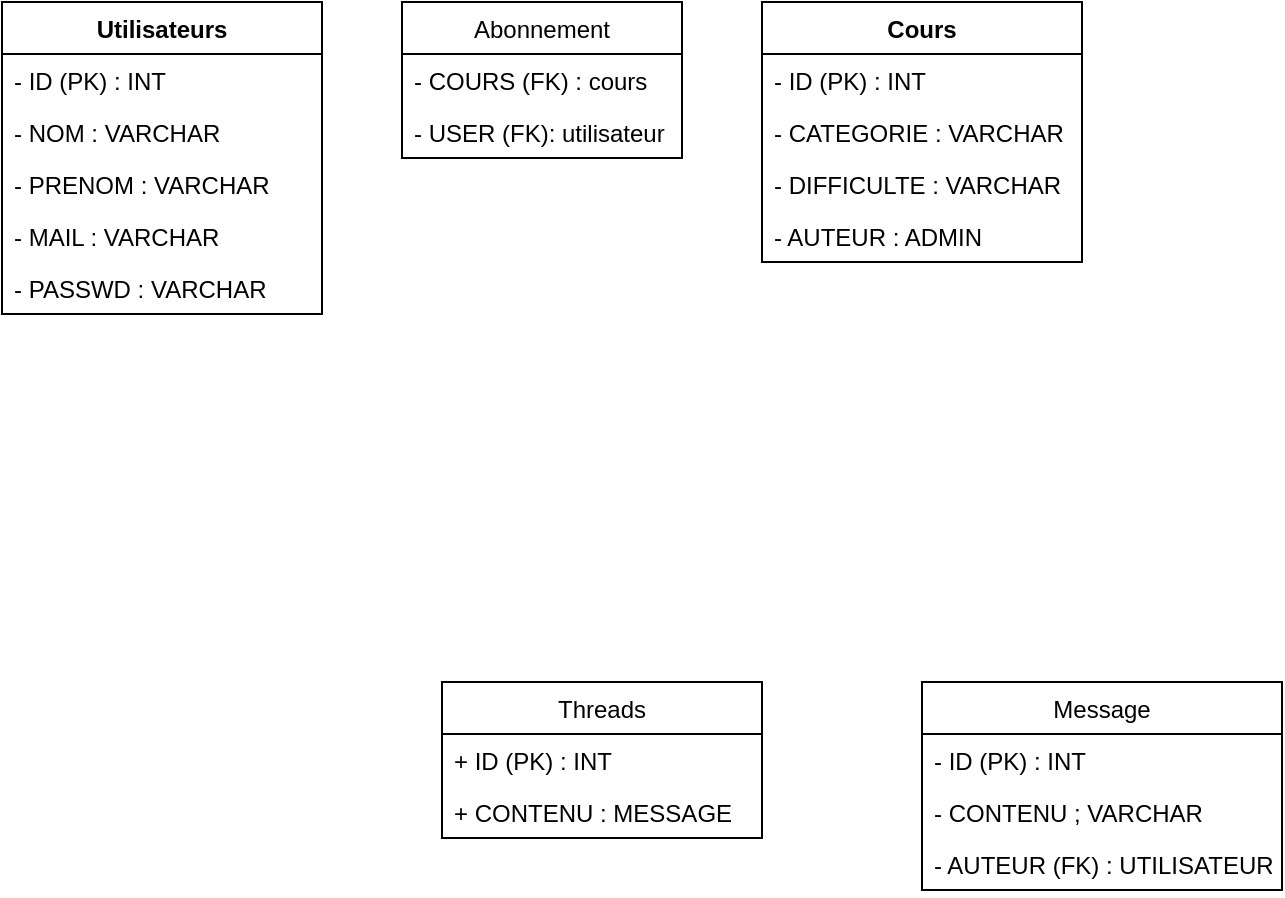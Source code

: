 <mxfile version="13.9.9" type="device"><diagram id="ls9iMJYOqnS9x1CgrTXh" name="Page-1"><mxGraphModel dx="700" dy="813" grid="1" gridSize="10" guides="1" tooltips="1" connect="1" arrows="1" fold="1" page="1" pageScale="1" pageWidth="827" pageHeight="1169" math="0" shadow="0"><root><mxCell id="0"/><mxCell id="1" parent="0"/><mxCell id="jfUhCK7AmtlkK5uLh8B1-1" value="Utilisateurs" style="swimlane;fontStyle=1;align=center;verticalAlign=top;childLayout=stackLayout;horizontal=1;startSize=26;horizontalStack=0;resizeParent=1;resizeParentMax=0;resizeLast=0;collapsible=1;marginBottom=0;" vertex="1" parent="1"><mxGeometry x="20" y="20" width="160" height="156" as="geometry"/></mxCell><mxCell id="jfUhCK7AmtlkK5uLh8B1-14" value="- ID (PK) : INT" style="text;strokeColor=none;fillColor=none;align=left;verticalAlign=top;spacingLeft=4;spacingRight=4;overflow=hidden;rotatable=0;points=[[0,0.5],[1,0.5]];portConstraint=eastwest;" vertex="1" parent="jfUhCK7AmtlkK5uLh8B1-1"><mxGeometry y="26" width="160" height="26" as="geometry"/></mxCell><mxCell id="jfUhCK7AmtlkK5uLh8B1-2" value="- NOM : VARCHAR" style="text;strokeColor=none;fillColor=none;align=left;verticalAlign=top;spacingLeft=4;spacingRight=4;overflow=hidden;rotatable=0;points=[[0,0.5],[1,0.5]];portConstraint=eastwest;" vertex="1" parent="jfUhCK7AmtlkK5uLh8B1-1"><mxGeometry y="52" width="160" height="26" as="geometry"/></mxCell><mxCell id="jfUhCK7AmtlkK5uLh8B1-5" value="- PRENOM : VARCHAR" style="text;strokeColor=none;fillColor=none;align=left;verticalAlign=top;spacingLeft=4;spacingRight=4;overflow=hidden;rotatable=0;points=[[0,0.5],[1,0.5]];portConstraint=eastwest;" vertex="1" parent="jfUhCK7AmtlkK5uLh8B1-1"><mxGeometry y="78" width="160" height="26" as="geometry"/></mxCell><mxCell id="jfUhCK7AmtlkK5uLh8B1-6" value="- MAIL : VARCHAR" style="text;strokeColor=none;fillColor=none;align=left;verticalAlign=top;spacingLeft=4;spacingRight=4;overflow=hidden;rotatable=0;points=[[0,0.5],[1,0.5]];portConstraint=eastwest;" vertex="1" parent="jfUhCK7AmtlkK5uLh8B1-1"><mxGeometry y="104" width="160" height="26" as="geometry"/></mxCell><mxCell id="jfUhCK7AmtlkK5uLh8B1-7" value="- PASSWD : VARCHAR" style="text;strokeColor=none;fillColor=none;align=left;verticalAlign=top;spacingLeft=4;spacingRight=4;overflow=hidden;rotatable=0;points=[[0,0.5],[1,0.5]];portConstraint=eastwest;" vertex="1" parent="jfUhCK7AmtlkK5uLh8B1-1"><mxGeometry y="130" width="160" height="26" as="geometry"/></mxCell><mxCell id="jfUhCK7AmtlkK5uLh8B1-8" value="Cours" style="swimlane;fontStyle=1;align=center;verticalAlign=top;childLayout=stackLayout;horizontal=1;startSize=26;horizontalStack=0;resizeParent=1;resizeParentMax=0;resizeLast=0;collapsible=1;marginBottom=0;" vertex="1" parent="1"><mxGeometry x="400" y="20" width="160" height="130" as="geometry"/></mxCell><mxCell id="jfUhCK7AmtlkK5uLh8B1-13" value="- ID (PK) : INT" style="text;strokeColor=none;fillColor=none;align=left;verticalAlign=top;spacingLeft=4;spacingRight=4;overflow=hidden;rotatable=0;points=[[0,0.5],[1,0.5]];portConstraint=eastwest;" vertex="1" parent="jfUhCK7AmtlkK5uLh8B1-8"><mxGeometry y="26" width="160" height="26" as="geometry"/></mxCell><mxCell id="jfUhCK7AmtlkK5uLh8B1-15" value="- CATEGORIE : VARCHAR" style="text;strokeColor=none;fillColor=none;align=left;verticalAlign=top;spacingLeft=4;spacingRight=4;overflow=hidden;rotatable=0;points=[[0,0.5],[1,0.5]];portConstraint=eastwest;" vertex="1" parent="jfUhCK7AmtlkK5uLh8B1-8"><mxGeometry y="52" width="160" height="26" as="geometry"/></mxCell><mxCell id="jfUhCK7AmtlkK5uLh8B1-16" value="- DIFFICULTE : VARCHAR" style="text;strokeColor=none;fillColor=none;align=left;verticalAlign=top;spacingLeft=4;spacingRight=4;overflow=hidden;rotatable=0;points=[[0,0.5],[1,0.5]];portConstraint=eastwest;" vertex="1" parent="jfUhCK7AmtlkK5uLh8B1-8"><mxGeometry y="78" width="160" height="26" as="geometry"/></mxCell><mxCell id="jfUhCK7AmtlkK5uLh8B1-17" value="- AUTEUR : ADMIN" style="text;strokeColor=none;fillColor=none;align=left;verticalAlign=top;spacingLeft=4;spacingRight=4;overflow=hidden;rotatable=0;points=[[0,0.5],[1,0.5]];portConstraint=eastwest;" vertex="1" parent="jfUhCK7AmtlkK5uLh8B1-8"><mxGeometry y="104" width="160" height="26" as="geometry"/></mxCell><mxCell id="jfUhCK7AmtlkK5uLh8B1-18" value="Abonnement" style="swimlane;fontStyle=0;childLayout=stackLayout;horizontal=1;startSize=26;fillColor=none;horizontalStack=0;resizeParent=1;resizeParentMax=0;resizeLast=0;collapsible=1;marginBottom=0;" vertex="1" parent="1"><mxGeometry x="220" y="20" width="140" height="78" as="geometry"/></mxCell><mxCell id="jfUhCK7AmtlkK5uLh8B1-20" value="- COURS (FK) : cours" style="text;strokeColor=none;fillColor=none;align=left;verticalAlign=top;spacingLeft=4;spacingRight=4;overflow=hidden;rotatable=0;points=[[0,0.5],[1,0.5]];portConstraint=eastwest;" vertex="1" parent="jfUhCK7AmtlkK5uLh8B1-18"><mxGeometry y="26" width="140" height="26" as="geometry"/></mxCell><mxCell id="jfUhCK7AmtlkK5uLh8B1-19" value="- USER (FK): utilisateur" style="text;strokeColor=none;fillColor=none;align=left;verticalAlign=top;spacingLeft=4;spacingRight=4;overflow=hidden;rotatable=0;points=[[0,0.5],[1,0.5]];portConstraint=eastwest;" vertex="1" parent="jfUhCK7AmtlkK5uLh8B1-18"><mxGeometry y="52" width="140" height="26" as="geometry"/></mxCell><mxCell id="jfUhCK7AmtlkK5uLh8B1-28" value="Message" style="swimlane;fontStyle=0;childLayout=stackLayout;horizontal=1;startSize=26;fillColor=none;horizontalStack=0;resizeParent=1;resizeParentMax=0;resizeLast=0;collapsible=1;marginBottom=0;" vertex="1" parent="1"><mxGeometry x="480" y="360" width="180" height="104" as="geometry"/></mxCell><mxCell id="jfUhCK7AmtlkK5uLh8B1-29" value="- ID (PK) : INT" style="text;strokeColor=none;fillColor=none;align=left;verticalAlign=top;spacingLeft=4;spacingRight=4;overflow=hidden;rotatable=0;points=[[0,0.5],[1,0.5]];portConstraint=eastwest;" vertex="1" parent="jfUhCK7AmtlkK5uLh8B1-28"><mxGeometry y="26" width="180" height="26" as="geometry"/></mxCell><mxCell id="jfUhCK7AmtlkK5uLh8B1-30" value="- CONTENU ; VARCHAR" style="text;strokeColor=none;fillColor=none;align=left;verticalAlign=top;spacingLeft=4;spacingRight=4;overflow=hidden;rotatable=0;points=[[0,0.5],[1,0.5]];portConstraint=eastwest;" vertex="1" parent="jfUhCK7AmtlkK5uLh8B1-28"><mxGeometry y="52" width="180" height="26" as="geometry"/></mxCell><mxCell id="jfUhCK7AmtlkK5uLh8B1-31" value="- AUTEUR (FK) : UTILISATEUR" style="text;strokeColor=none;fillColor=none;align=left;verticalAlign=top;spacingLeft=4;spacingRight=4;overflow=hidden;rotatable=0;points=[[0,0.5],[1,0.5]];portConstraint=eastwest;" vertex="1" parent="jfUhCK7AmtlkK5uLh8B1-28"><mxGeometry y="78" width="180" height="26" as="geometry"/></mxCell><mxCell id="jfUhCK7AmtlkK5uLh8B1-32" value="Threads" style="swimlane;fontStyle=0;childLayout=stackLayout;horizontal=1;startSize=26;fillColor=none;horizontalStack=0;resizeParent=1;resizeParentMax=0;resizeLast=0;collapsible=1;marginBottom=0;" vertex="1" parent="1"><mxGeometry x="240" y="360" width="160" height="78" as="geometry"/></mxCell><mxCell id="jfUhCK7AmtlkK5uLh8B1-33" value="+ ID (PK) : INT" style="text;strokeColor=none;fillColor=none;align=left;verticalAlign=top;spacingLeft=4;spacingRight=4;overflow=hidden;rotatable=0;points=[[0,0.5],[1,0.5]];portConstraint=eastwest;" vertex="1" parent="jfUhCK7AmtlkK5uLh8B1-32"><mxGeometry y="26" width="160" height="26" as="geometry"/></mxCell><mxCell id="jfUhCK7AmtlkK5uLh8B1-34" value="+ CONTENU : MESSAGE" style="text;strokeColor=none;fillColor=none;align=left;verticalAlign=top;spacingLeft=4;spacingRight=4;overflow=hidden;rotatable=0;points=[[0,0.5],[1,0.5]];portConstraint=eastwest;" vertex="1" parent="jfUhCK7AmtlkK5uLh8B1-32"><mxGeometry y="52" width="160" height="26" as="geometry"/></mxCell></root></mxGraphModel></diagram></mxfile>